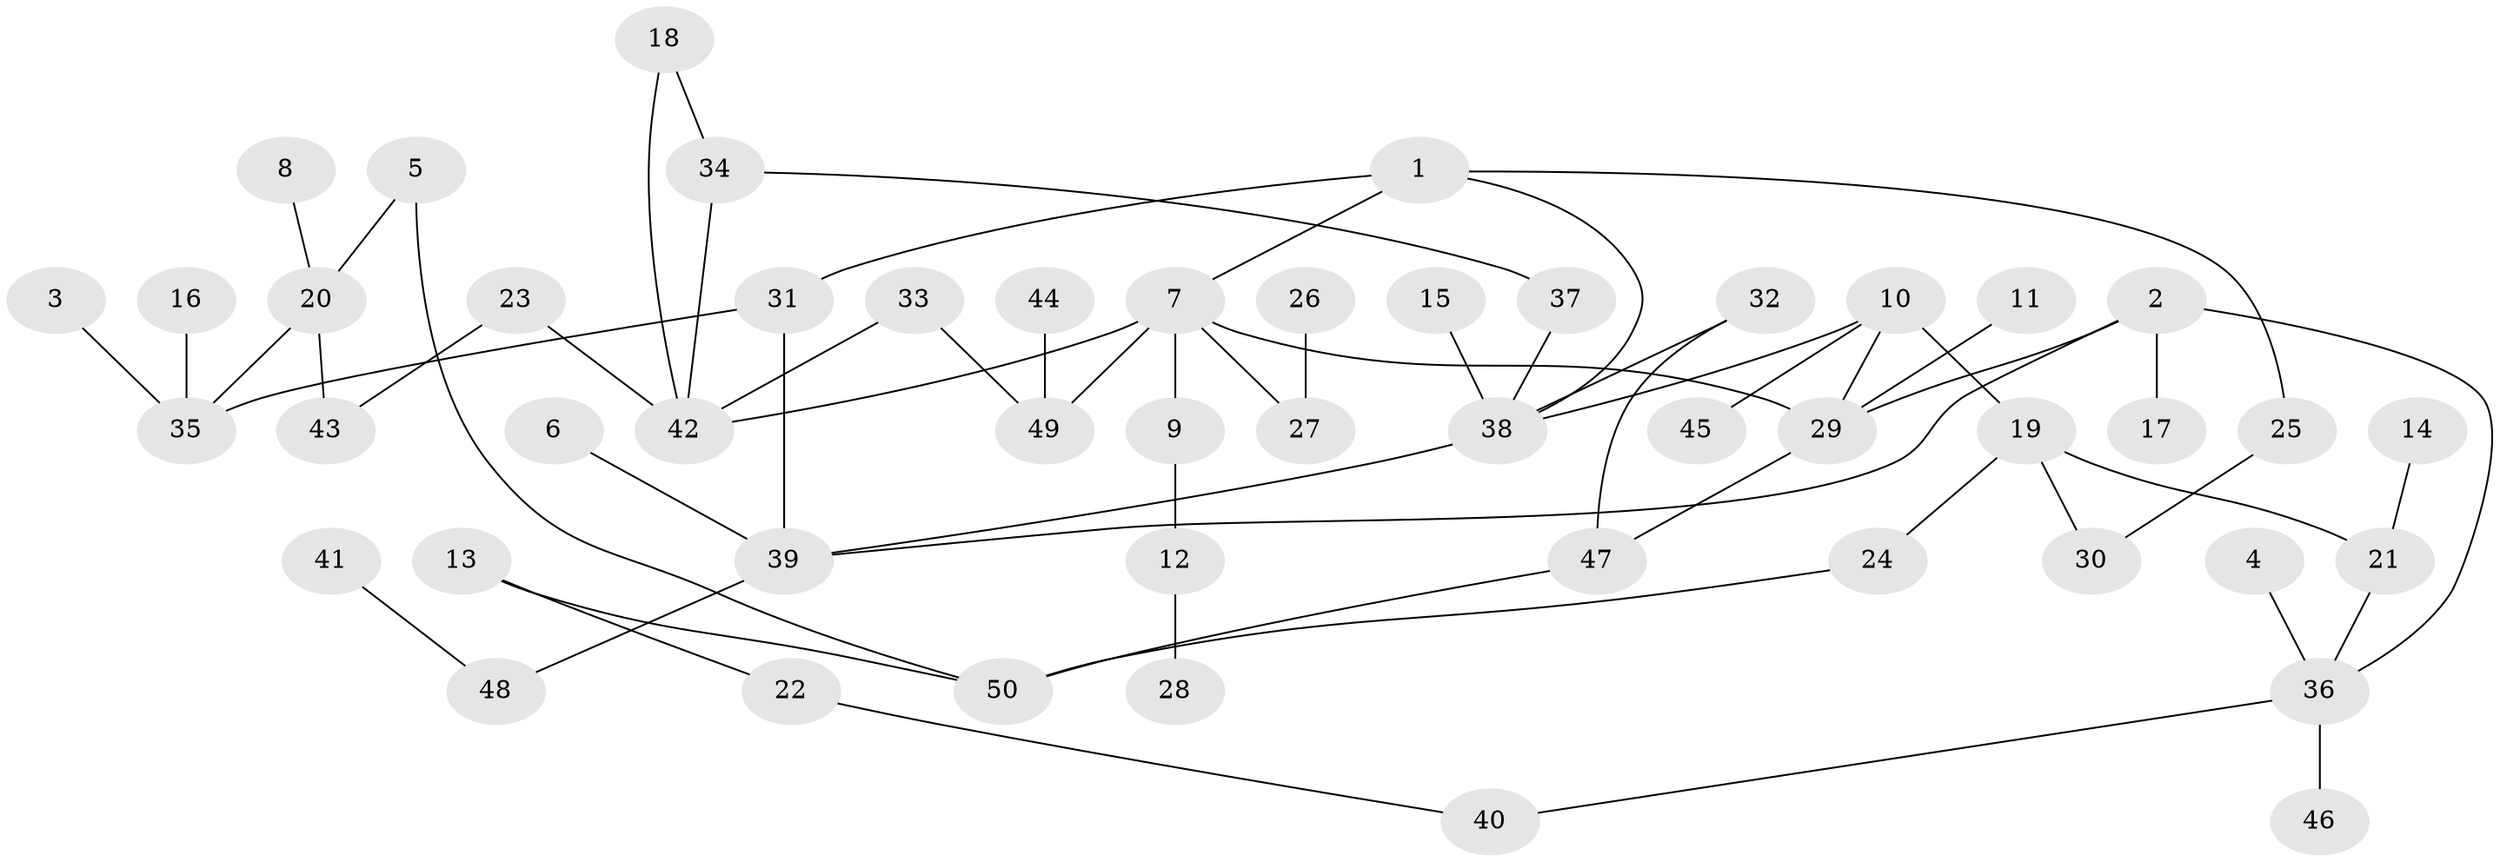 // original degree distribution, {6: 0.030303030303030304, 4: 0.0707070707070707, 7: 0.010101010101010102, 3: 0.1919191919191919, 2: 0.29292929292929293, 5: 0.04040404040404041, 1: 0.36363636363636365}
// Generated by graph-tools (version 1.1) at 2025/49/03/09/25 03:49:17]
// undirected, 50 vertices, 62 edges
graph export_dot {
graph [start="1"]
  node [color=gray90,style=filled];
  1;
  2;
  3;
  4;
  5;
  6;
  7;
  8;
  9;
  10;
  11;
  12;
  13;
  14;
  15;
  16;
  17;
  18;
  19;
  20;
  21;
  22;
  23;
  24;
  25;
  26;
  27;
  28;
  29;
  30;
  31;
  32;
  33;
  34;
  35;
  36;
  37;
  38;
  39;
  40;
  41;
  42;
  43;
  44;
  45;
  46;
  47;
  48;
  49;
  50;
  1 -- 7 [weight=1.0];
  1 -- 25 [weight=1.0];
  1 -- 31 [weight=1.0];
  1 -- 38 [weight=1.0];
  2 -- 17 [weight=1.0];
  2 -- 29 [weight=1.0];
  2 -- 36 [weight=1.0];
  2 -- 39 [weight=1.0];
  3 -- 35 [weight=1.0];
  4 -- 36 [weight=1.0];
  5 -- 20 [weight=1.0];
  5 -- 50 [weight=1.0];
  6 -- 39 [weight=1.0];
  7 -- 9 [weight=1.0];
  7 -- 27 [weight=1.0];
  7 -- 29 [weight=1.0];
  7 -- 42 [weight=1.0];
  7 -- 49 [weight=1.0];
  8 -- 20 [weight=1.0];
  9 -- 12 [weight=1.0];
  10 -- 19 [weight=1.0];
  10 -- 29 [weight=1.0];
  10 -- 38 [weight=1.0];
  10 -- 45 [weight=1.0];
  11 -- 29 [weight=1.0];
  12 -- 28 [weight=1.0];
  13 -- 22 [weight=1.0];
  13 -- 50 [weight=1.0];
  14 -- 21 [weight=1.0];
  15 -- 38 [weight=1.0];
  16 -- 35 [weight=1.0];
  18 -- 34 [weight=1.0];
  18 -- 42 [weight=1.0];
  19 -- 21 [weight=1.0];
  19 -- 24 [weight=1.0];
  19 -- 30 [weight=1.0];
  20 -- 35 [weight=1.0];
  20 -- 43 [weight=1.0];
  21 -- 36 [weight=1.0];
  22 -- 40 [weight=1.0];
  23 -- 42 [weight=1.0];
  23 -- 43 [weight=1.0];
  24 -- 50 [weight=1.0];
  25 -- 30 [weight=1.0];
  26 -- 27 [weight=1.0];
  29 -- 47 [weight=1.0];
  31 -- 35 [weight=1.0];
  31 -- 39 [weight=1.0];
  32 -- 38 [weight=1.0];
  32 -- 47 [weight=1.0];
  33 -- 42 [weight=1.0];
  33 -- 49 [weight=1.0];
  34 -- 37 [weight=1.0];
  34 -- 42 [weight=1.0];
  36 -- 40 [weight=1.0];
  36 -- 46 [weight=2.0];
  37 -- 38 [weight=1.0];
  38 -- 39 [weight=1.0];
  39 -- 48 [weight=1.0];
  41 -- 48 [weight=1.0];
  44 -- 49 [weight=1.0];
  47 -- 50 [weight=1.0];
}
